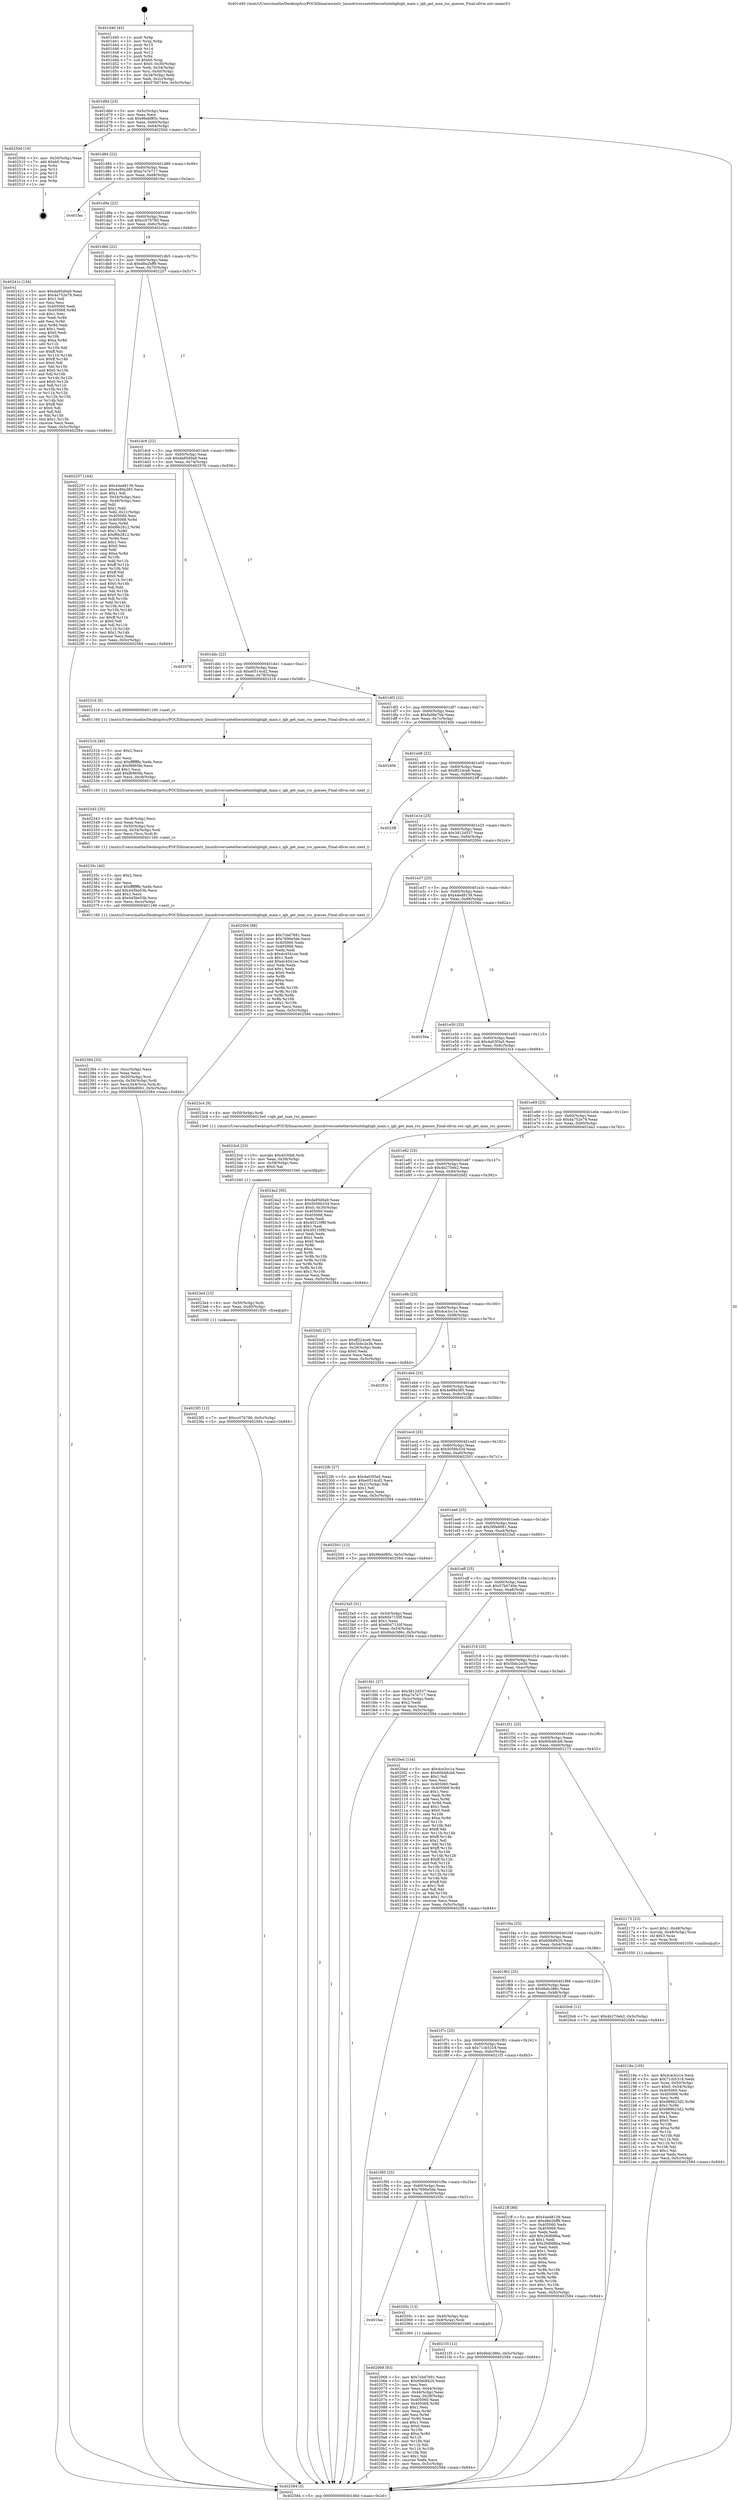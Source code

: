 digraph "0x401d40" {
  label = "0x401d40 (/mnt/c/Users/mathe/Desktop/tcc/POCII/binaries/extr_linuxdriversnetethernetinteligbigb_main.c_igb_get_max_rss_queues_Final-ollvm.out::main(0))"
  labelloc = "t"
  node[shape=record]

  Entry [label="",width=0.3,height=0.3,shape=circle,fillcolor=black,style=filled]
  "0x401d6d" [label="{
     0x401d6d [23]\l
     | [instrs]\l
     &nbsp;&nbsp;0x401d6d \<+3\>: mov -0x5c(%rbp),%eax\l
     &nbsp;&nbsp;0x401d70 \<+2\>: mov %eax,%ecx\l
     &nbsp;&nbsp;0x401d72 \<+6\>: sub $0x96ebf85c,%ecx\l
     &nbsp;&nbsp;0x401d78 \<+3\>: mov %eax,-0x60(%rbp)\l
     &nbsp;&nbsp;0x401d7b \<+3\>: mov %ecx,-0x64(%rbp)\l
     &nbsp;&nbsp;0x401d7e \<+6\>: je 000000000040250d \<main+0x7cd\>\l
  }"]
  "0x40250d" [label="{
     0x40250d [19]\l
     | [instrs]\l
     &nbsp;&nbsp;0x40250d \<+3\>: mov -0x30(%rbp),%eax\l
     &nbsp;&nbsp;0x402510 \<+7\>: add $0xb0,%rsp\l
     &nbsp;&nbsp;0x402517 \<+1\>: pop %rbx\l
     &nbsp;&nbsp;0x402518 \<+2\>: pop %r12\l
     &nbsp;&nbsp;0x40251a \<+2\>: pop %r14\l
     &nbsp;&nbsp;0x40251c \<+2\>: pop %r15\l
     &nbsp;&nbsp;0x40251e \<+1\>: pop %rbp\l
     &nbsp;&nbsp;0x40251f \<+1\>: ret\l
  }"]
  "0x401d84" [label="{
     0x401d84 [22]\l
     | [instrs]\l
     &nbsp;&nbsp;0x401d84 \<+5\>: jmp 0000000000401d89 \<main+0x49\>\l
     &nbsp;&nbsp;0x401d89 \<+3\>: mov -0x60(%rbp),%eax\l
     &nbsp;&nbsp;0x401d8c \<+5\>: sub $0xa7e7e717,%eax\l
     &nbsp;&nbsp;0x401d91 \<+3\>: mov %eax,-0x68(%rbp)\l
     &nbsp;&nbsp;0x401d94 \<+6\>: je 0000000000401fec \<main+0x2ac\>\l
  }"]
  Exit [label="",width=0.3,height=0.3,shape=circle,fillcolor=black,style=filled,peripheries=2]
  "0x401fec" [label="{
     0x401fec\l
  }", style=dashed]
  "0x401d9a" [label="{
     0x401d9a [22]\l
     | [instrs]\l
     &nbsp;&nbsp;0x401d9a \<+5\>: jmp 0000000000401d9f \<main+0x5f\>\l
     &nbsp;&nbsp;0x401d9f \<+3\>: mov -0x60(%rbp),%eax\l
     &nbsp;&nbsp;0x401da2 \<+5\>: sub $0xcc07b780,%eax\l
     &nbsp;&nbsp;0x401da7 \<+3\>: mov %eax,-0x6c(%rbp)\l
     &nbsp;&nbsp;0x401daa \<+6\>: je 000000000040241c \<main+0x6dc\>\l
  }"]
  "0x4023f3" [label="{
     0x4023f3 [12]\l
     | [instrs]\l
     &nbsp;&nbsp;0x4023f3 \<+7\>: movl $0xcc07b780,-0x5c(%rbp)\l
     &nbsp;&nbsp;0x4023fa \<+5\>: jmp 0000000000402584 \<main+0x844\>\l
  }"]
  "0x40241c" [label="{
     0x40241c [134]\l
     | [instrs]\l
     &nbsp;&nbsp;0x40241c \<+5\>: mov $0xda95d0a9,%eax\l
     &nbsp;&nbsp;0x402421 \<+5\>: mov $0x4a752e79,%ecx\l
     &nbsp;&nbsp;0x402426 \<+2\>: mov $0x1,%dl\l
     &nbsp;&nbsp;0x402428 \<+2\>: xor %esi,%esi\l
     &nbsp;&nbsp;0x40242a \<+7\>: mov 0x405060,%edi\l
     &nbsp;&nbsp;0x402431 \<+8\>: mov 0x405068,%r8d\l
     &nbsp;&nbsp;0x402439 \<+3\>: sub $0x1,%esi\l
     &nbsp;&nbsp;0x40243c \<+3\>: mov %edi,%r9d\l
     &nbsp;&nbsp;0x40243f \<+3\>: add %esi,%r9d\l
     &nbsp;&nbsp;0x402442 \<+4\>: imul %r9d,%edi\l
     &nbsp;&nbsp;0x402446 \<+3\>: and $0x1,%edi\l
     &nbsp;&nbsp;0x402449 \<+3\>: cmp $0x0,%edi\l
     &nbsp;&nbsp;0x40244c \<+4\>: sete %r10b\l
     &nbsp;&nbsp;0x402450 \<+4\>: cmp $0xa,%r8d\l
     &nbsp;&nbsp;0x402454 \<+4\>: setl %r11b\l
     &nbsp;&nbsp;0x402458 \<+3\>: mov %r10b,%bl\l
     &nbsp;&nbsp;0x40245b \<+3\>: xor $0xff,%bl\l
     &nbsp;&nbsp;0x40245e \<+3\>: mov %r11b,%r14b\l
     &nbsp;&nbsp;0x402461 \<+4\>: xor $0xff,%r14b\l
     &nbsp;&nbsp;0x402465 \<+3\>: xor $0x0,%dl\l
     &nbsp;&nbsp;0x402468 \<+3\>: mov %bl,%r15b\l
     &nbsp;&nbsp;0x40246b \<+4\>: and $0x0,%r15b\l
     &nbsp;&nbsp;0x40246f \<+3\>: and %dl,%r10b\l
     &nbsp;&nbsp;0x402472 \<+3\>: mov %r14b,%r12b\l
     &nbsp;&nbsp;0x402475 \<+4\>: and $0x0,%r12b\l
     &nbsp;&nbsp;0x402479 \<+3\>: and %dl,%r11b\l
     &nbsp;&nbsp;0x40247c \<+3\>: or %r10b,%r15b\l
     &nbsp;&nbsp;0x40247f \<+3\>: or %r11b,%r12b\l
     &nbsp;&nbsp;0x402482 \<+3\>: xor %r12b,%r15b\l
     &nbsp;&nbsp;0x402485 \<+3\>: or %r14b,%bl\l
     &nbsp;&nbsp;0x402488 \<+3\>: xor $0xff,%bl\l
     &nbsp;&nbsp;0x40248b \<+3\>: or $0x0,%dl\l
     &nbsp;&nbsp;0x40248e \<+2\>: and %dl,%bl\l
     &nbsp;&nbsp;0x402490 \<+3\>: or %bl,%r15b\l
     &nbsp;&nbsp;0x402493 \<+4\>: test $0x1,%r15b\l
     &nbsp;&nbsp;0x402497 \<+3\>: cmovne %ecx,%eax\l
     &nbsp;&nbsp;0x40249a \<+3\>: mov %eax,-0x5c(%rbp)\l
     &nbsp;&nbsp;0x40249d \<+5\>: jmp 0000000000402584 \<main+0x844\>\l
  }"]
  "0x401db0" [label="{
     0x401db0 [22]\l
     | [instrs]\l
     &nbsp;&nbsp;0x401db0 \<+5\>: jmp 0000000000401db5 \<main+0x75\>\l
     &nbsp;&nbsp;0x401db5 \<+3\>: mov -0x60(%rbp),%eax\l
     &nbsp;&nbsp;0x401db8 \<+5\>: sub $0xd8e2bff9,%eax\l
     &nbsp;&nbsp;0x401dbd \<+3\>: mov %eax,-0x70(%rbp)\l
     &nbsp;&nbsp;0x401dc0 \<+6\>: je 0000000000402257 \<main+0x517\>\l
  }"]
  "0x4023e4" [label="{
     0x4023e4 [15]\l
     | [instrs]\l
     &nbsp;&nbsp;0x4023e4 \<+4\>: mov -0x50(%rbp),%rdi\l
     &nbsp;&nbsp;0x4023e8 \<+6\>: mov %eax,-0xd0(%rbp)\l
     &nbsp;&nbsp;0x4023ee \<+5\>: call 0000000000401030 \<free@plt\>\l
     | [calls]\l
     &nbsp;&nbsp;0x401030 \{1\} (unknown)\l
  }"]
  "0x402257" [label="{
     0x402257 [164]\l
     | [instrs]\l
     &nbsp;&nbsp;0x402257 \<+5\>: mov $0x44ed8139,%eax\l
     &nbsp;&nbsp;0x40225c \<+5\>: mov $0x4e89a385,%ecx\l
     &nbsp;&nbsp;0x402261 \<+2\>: mov $0x1,%dl\l
     &nbsp;&nbsp;0x402263 \<+3\>: mov -0x54(%rbp),%esi\l
     &nbsp;&nbsp;0x402266 \<+3\>: cmp -0x48(%rbp),%esi\l
     &nbsp;&nbsp;0x402269 \<+4\>: setl %dil\l
     &nbsp;&nbsp;0x40226d \<+4\>: and $0x1,%dil\l
     &nbsp;&nbsp;0x402271 \<+4\>: mov %dil,-0x21(%rbp)\l
     &nbsp;&nbsp;0x402275 \<+7\>: mov 0x405060,%esi\l
     &nbsp;&nbsp;0x40227c \<+8\>: mov 0x405068,%r8d\l
     &nbsp;&nbsp;0x402284 \<+3\>: mov %esi,%r9d\l
     &nbsp;&nbsp;0x402287 \<+7\>: add $0xf6b2812,%r9d\l
     &nbsp;&nbsp;0x40228e \<+4\>: sub $0x1,%r9d\l
     &nbsp;&nbsp;0x402292 \<+7\>: sub $0xf6b2812,%r9d\l
     &nbsp;&nbsp;0x402299 \<+4\>: imul %r9d,%esi\l
     &nbsp;&nbsp;0x40229d \<+3\>: and $0x1,%esi\l
     &nbsp;&nbsp;0x4022a0 \<+3\>: cmp $0x0,%esi\l
     &nbsp;&nbsp;0x4022a3 \<+4\>: sete %dil\l
     &nbsp;&nbsp;0x4022a7 \<+4\>: cmp $0xa,%r8d\l
     &nbsp;&nbsp;0x4022ab \<+4\>: setl %r10b\l
     &nbsp;&nbsp;0x4022af \<+3\>: mov %dil,%r11b\l
     &nbsp;&nbsp;0x4022b2 \<+4\>: xor $0xff,%r11b\l
     &nbsp;&nbsp;0x4022b6 \<+3\>: mov %r10b,%bl\l
     &nbsp;&nbsp;0x4022b9 \<+3\>: xor $0xff,%bl\l
     &nbsp;&nbsp;0x4022bc \<+3\>: xor $0x0,%dl\l
     &nbsp;&nbsp;0x4022bf \<+3\>: mov %r11b,%r14b\l
     &nbsp;&nbsp;0x4022c2 \<+4\>: and $0x0,%r14b\l
     &nbsp;&nbsp;0x4022c6 \<+3\>: and %dl,%dil\l
     &nbsp;&nbsp;0x4022c9 \<+3\>: mov %bl,%r15b\l
     &nbsp;&nbsp;0x4022cc \<+4\>: and $0x0,%r15b\l
     &nbsp;&nbsp;0x4022d0 \<+3\>: and %dl,%r10b\l
     &nbsp;&nbsp;0x4022d3 \<+3\>: or %dil,%r14b\l
     &nbsp;&nbsp;0x4022d6 \<+3\>: or %r10b,%r15b\l
     &nbsp;&nbsp;0x4022d9 \<+3\>: xor %r15b,%r14b\l
     &nbsp;&nbsp;0x4022dc \<+3\>: or %bl,%r11b\l
     &nbsp;&nbsp;0x4022df \<+4\>: xor $0xff,%r11b\l
     &nbsp;&nbsp;0x4022e3 \<+3\>: or $0x0,%dl\l
     &nbsp;&nbsp;0x4022e6 \<+3\>: and %dl,%r11b\l
     &nbsp;&nbsp;0x4022e9 \<+3\>: or %r11b,%r14b\l
     &nbsp;&nbsp;0x4022ec \<+4\>: test $0x1,%r14b\l
     &nbsp;&nbsp;0x4022f0 \<+3\>: cmovne %ecx,%eax\l
     &nbsp;&nbsp;0x4022f3 \<+3\>: mov %eax,-0x5c(%rbp)\l
     &nbsp;&nbsp;0x4022f6 \<+5\>: jmp 0000000000402584 \<main+0x844\>\l
  }"]
  "0x401dc6" [label="{
     0x401dc6 [22]\l
     | [instrs]\l
     &nbsp;&nbsp;0x401dc6 \<+5\>: jmp 0000000000401dcb \<main+0x8b\>\l
     &nbsp;&nbsp;0x401dcb \<+3\>: mov -0x60(%rbp),%eax\l
     &nbsp;&nbsp;0x401dce \<+5\>: sub $0xda95d0a9,%eax\l
     &nbsp;&nbsp;0x401dd3 \<+3\>: mov %eax,-0x74(%rbp)\l
     &nbsp;&nbsp;0x401dd6 \<+6\>: je 0000000000402576 \<main+0x836\>\l
  }"]
  "0x4023cd" [label="{
     0x4023cd [23]\l
     | [instrs]\l
     &nbsp;&nbsp;0x4023cd \<+10\>: movabs $0x4030b6,%rdi\l
     &nbsp;&nbsp;0x4023d7 \<+3\>: mov %eax,-0x58(%rbp)\l
     &nbsp;&nbsp;0x4023da \<+3\>: mov -0x58(%rbp),%esi\l
     &nbsp;&nbsp;0x4023dd \<+2\>: mov $0x0,%al\l
     &nbsp;&nbsp;0x4023df \<+5\>: call 0000000000401040 \<printf@plt\>\l
     | [calls]\l
     &nbsp;&nbsp;0x401040 \{1\} (unknown)\l
  }"]
  "0x402576" [label="{
     0x402576\l
  }", style=dashed]
  "0x401ddc" [label="{
     0x401ddc [22]\l
     | [instrs]\l
     &nbsp;&nbsp;0x401ddc \<+5\>: jmp 0000000000401de1 \<main+0xa1\>\l
     &nbsp;&nbsp;0x401de1 \<+3\>: mov -0x60(%rbp),%eax\l
     &nbsp;&nbsp;0x401de4 \<+5\>: sub $0xe0514cd2,%eax\l
     &nbsp;&nbsp;0x401de9 \<+3\>: mov %eax,-0x78(%rbp)\l
     &nbsp;&nbsp;0x401dec \<+6\>: je 0000000000402316 \<main+0x5d6\>\l
  }"]
  "0x402384" [label="{
     0x402384 [33]\l
     | [instrs]\l
     &nbsp;&nbsp;0x402384 \<+6\>: mov -0xcc(%rbp),%ecx\l
     &nbsp;&nbsp;0x40238a \<+3\>: imul %eax,%ecx\l
     &nbsp;&nbsp;0x40238d \<+4\>: mov -0x50(%rbp),%rsi\l
     &nbsp;&nbsp;0x402391 \<+4\>: movslq -0x54(%rbp),%rdi\l
     &nbsp;&nbsp;0x402395 \<+4\>: mov %ecx,0x4(%rsi,%rdi,8)\l
     &nbsp;&nbsp;0x402399 \<+7\>: movl $0x56fa9061,-0x5c(%rbp)\l
     &nbsp;&nbsp;0x4023a0 \<+5\>: jmp 0000000000402584 \<main+0x844\>\l
  }"]
  "0x402316" [label="{
     0x402316 [5]\l
     | [instrs]\l
     &nbsp;&nbsp;0x402316 \<+5\>: call 0000000000401160 \<next_i\>\l
     | [calls]\l
     &nbsp;&nbsp;0x401160 \{1\} (/mnt/c/Users/mathe/Desktop/tcc/POCII/binaries/extr_linuxdriversnetethernetinteligbigb_main.c_igb_get_max_rss_queues_Final-ollvm.out::next_i)\l
  }"]
  "0x401df2" [label="{
     0x401df2 [22]\l
     | [instrs]\l
     &nbsp;&nbsp;0x401df2 \<+5\>: jmp 0000000000401df7 \<main+0xb7\>\l
     &nbsp;&nbsp;0x401df7 \<+3\>: mov -0x60(%rbp),%eax\l
     &nbsp;&nbsp;0x401dfa \<+5\>: sub $0xfa06e7bb,%eax\l
     &nbsp;&nbsp;0x401dff \<+3\>: mov %eax,-0x7c(%rbp)\l
     &nbsp;&nbsp;0x401e02 \<+6\>: je 000000000040240b \<main+0x6cb\>\l
  }"]
  "0x40235c" [label="{
     0x40235c [40]\l
     | [instrs]\l
     &nbsp;&nbsp;0x40235c \<+5\>: mov $0x2,%ecx\l
     &nbsp;&nbsp;0x402361 \<+1\>: cltd\l
     &nbsp;&nbsp;0x402362 \<+2\>: idiv %ecx\l
     &nbsp;&nbsp;0x402364 \<+6\>: imul $0xfffffffe,%edx,%ecx\l
     &nbsp;&nbsp;0x40236a \<+6\>: add $0x445be53b,%ecx\l
     &nbsp;&nbsp;0x402370 \<+3\>: add $0x1,%ecx\l
     &nbsp;&nbsp;0x402373 \<+6\>: sub $0x445be53b,%ecx\l
     &nbsp;&nbsp;0x402379 \<+6\>: mov %ecx,-0xcc(%rbp)\l
     &nbsp;&nbsp;0x40237f \<+5\>: call 0000000000401160 \<next_i\>\l
     | [calls]\l
     &nbsp;&nbsp;0x401160 \{1\} (/mnt/c/Users/mathe/Desktop/tcc/POCII/binaries/extr_linuxdriversnetethernetinteligbigb_main.c_igb_get_max_rss_queues_Final-ollvm.out::next_i)\l
  }"]
  "0x40240b" [label="{
     0x40240b\l
  }", style=dashed]
  "0x401e08" [label="{
     0x401e08 [22]\l
     | [instrs]\l
     &nbsp;&nbsp;0x401e08 \<+5\>: jmp 0000000000401e0d \<main+0xcd\>\l
     &nbsp;&nbsp;0x401e0d \<+3\>: mov -0x60(%rbp),%eax\l
     &nbsp;&nbsp;0x401e10 \<+5\>: sub $0xff224ce6,%eax\l
     &nbsp;&nbsp;0x401e15 \<+3\>: mov %eax,-0x80(%rbp)\l
     &nbsp;&nbsp;0x401e18 \<+6\>: je 00000000004023ff \<main+0x6bf\>\l
  }"]
  "0x402343" [label="{
     0x402343 [25]\l
     | [instrs]\l
     &nbsp;&nbsp;0x402343 \<+6\>: mov -0xc8(%rbp),%ecx\l
     &nbsp;&nbsp;0x402349 \<+3\>: imul %eax,%ecx\l
     &nbsp;&nbsp;0x40234c \<+4\>: mov -0x50(%rbp),%rsi\l
     &nbsp;&nbsp;0x402350 \<+4\>: movslq -0x54(%rbp),%rdi\l
     &nbsp;&nbsp;0x402354 \<+3\>: mov %ecx,(%rsi,%rdi,8)\l
     &nbsp;&nbsp;0x402357 \<+5\>: call 0000000000401160 \<next_i\>\l
     | [calls]\l
     &nbsp;&nbsp;0x401160 \{1\} (/mnt/c/Users/mathe/Desktop/tcc/POCII/binaries/extr_linuxdriversnetethernetinteligbigb_main.c_igb_get_max_rss_queues_Final-ollvm.out::next_i)\l
  }"]
  "0x4023ff" [label="{
     0x4023ff\l
  }", style=dashed]
  "0x401e1e" [label="{
     0x401e1e [25]\l
     | [instrs]\l
     &nbsp;&nbsp;0x401e1e \<+5\>: jmp 0000000000401e23 \<main+0xe3\>\l
     &nbsp;&nbsp;0x401e23 \<+3\>: mov -0x60(%rbp),%eax\l
     &nbsp;&nbsp;0x401e26 \<+5\>: sub $0x3812d537,%eax\l
     &nbsp;&nbsp;0x401e2b \<+6\>: mov %eax,-0x84(%rbp)\l
     &nbsp;&nbsp;0x401e31 \<+6\>: je 0000000000402004 \<main+0x2c4\>\l
  }"]
  "0x40231b" [label="{
     0x40231b [40]\l
     | [instrs]\l
     &nbsp;&nbsp;0x40231b \<+5\>: mov $0x2,%ecx\l
     &nbsp;&nbsp;0x402320 \<+1\>: cltd\l
     &nbsp;&nbsp;0x402321 \<+2\>: idiv %ecx\l
     &nbsp;&nbsp;0x402323 \<+6\>: imul $0xfffffffe,%edx,%ecx\l
     &nbsp;&nbsp;0x402329 \<+6\>: sub $0xf6865fe,%ecx\l
     &nbsp;&nbsp;0x40232f \<+3\>: add $0x1,%ecx\l
     &nbsp;&nbsp;0x402332 \<+6\>: add $0xf6865fe,%ecx\l
     &nbsp;&nbsp;0x402338 \<+6\>: mov %ecx,-0xc8(%rbp)\l
     &nbsp;&nbsp;0x40233e \<+5\>: call 0000000000401160 \<next_i\>\l
     | [calls]\l
     &nbsp;&nbsp;0x401160 \{1\} (/mnt/c/Users/mathe/Desktop/tcc/POCII/binaries/extr_linuxdriversnetethernetinteligbigb_main.c_igb_get_max_rss_queues_Final-ollvm.out::next_i)\l
  }"]
  "0x402004" [label="{
     0x402004 [88]\l
     | [instrs]\l
     &nbsp;&nbsp;0x402004 \<+5\>: mov $0x7cbd7691,%eax\l
     &nbsp;&nbsp;0x402009 \<+5\>: mov $0x7690e5de,%ecx\l
     &nbsp;&nbsp;0x40200e \<+7\>: mov 0x405060,%edx\l
     &nbsp;&nbsp;0x402015 \<+7\>: mov 0x405068,%esi\l
     &nbsp;&nbsp;0x40201c \<+2\>: mov %edx,%edi\l
     &nbsp;&nbsp;0x40201e \<+6\>: sub $0xdc4541ee,%edi\l
     &nbsp;&nbsp;0x402024 \<+3\>: sub $0x1,%edi\l
     &nbsp;&nbsp;0x402027 \<+6\>: add $0xdc4541ee,%edi\l
     &nbsp;&nbsp;0x40202d \<+3\>: imul %edi,%edx\l
     &nbsp;&nbsp;0x402030 \<+3\>: and $0x1,%edx\l
     &nbsp;&nbsp;0x402033 \<+3\>: cmp $0x0,%edx\l
     &nbsp;&nbsp;0x402036 \<+4\>: sete %r8b\l
     &nbsp;&nbsp;0x40203a \<+3\>: cmp $0xa,%esi\l
     &nbsp;&nbsp;0x40203d \<+4\>: setl %r9b\l
     &nbsp;&nbsp;0x402041 \<+3\>: mov %r8b,%r10b\l
     &nbsp;&nbsp;0x402044 \<+3\>: and %r9b,%r10b\l
     &nbsp;&nbsp;0x402047 \<+3\>: xor %r9b,%r8b\l
     &nbsp;&nbsp;0x40204a \<+3\>: or %r8b,%r10b\l
     &nbsp;&nbsp;0x40204d \<+4\>: test $0x1,%r10b\l
     &nbsp;&nbsp;0x402051 \<+3\>: cmovne %ecx,%eax\l
     &nbsp;&nbsp;0x402054 \<+3\>: mov %eax,-0x5c(%rbp)\l
     &nbsp;&nbsp;0x402057 \<+5\>: jmp 0000000000402584 \<main+0x844\>\l
  }"]
  "0x401e37" [label="{
     0x401e37 [25]\l
     | [instrs]\l
     &nbsp;&nbsp;0x401e37 \<+5\>: jmp 0000000000401e3c \<main+0xfc\>\l
     &nbsp;&nbsp;0x401e3c \<+3\>: mov -0x60(%rbp),%eax\l
     &nbsp;&nbsp;0x401e3f \<+5\>: sub $0x44ed8139,%eax\l
     &nbsp;&nbsp;0x401e44 \<+6\>: mov %eax,-0x88(%rbp)\l
     &nbsp;&nbsp;0x401e4a \<+6\>: je 000000000040256a \<main+0x82a\>\l
  }"]
  "0x40218a" [label="{
     0x40218a [105]\l
     | [instrs]\l
     &nbsp;&nbsp;0x40218a \<+5\>: mov $0x4ce3cc1e,%ecx\l
     &nbsp;&nbsp;0x40218f \<+5\>: mov $0x71cb5318,%edx\l
     &nbsp;&nbsp;0x402194 \<+4\>: mov %rax,-0x50(%rbp)\l
     &nbsp;&nbsp;0x402198 \<+7\>: movl $0x0,-0x54(%rbp)\l
     &nbsp;&nbsp;0x40219f \<+7\>: mov 0x405060,%esi\l
     &nbsp;&nbsp;0x4021a6 \<+8\>: mov 0x405068,%r8d\l
     &nbsp;&nbsp;0x4021ae \<+3\>: mov %esi,%r9d\l
     &nbsp;&nbsp;0x4021b1 \<+7\>: sub $0x988623d2,%r9d\l
     &nbsp;&nbsp;0x4021b8 \<+4\>: sub $0x1,%r9d\l
     &nbsp;&nbsp;0x4021bc \<+7\>: add $0x988623d2,%r9d\l
     &nbsp;&nbsp;0x4021c3 \<+4\>: imul %r9d,%esi\l
     &nbsp;&nbsp;0x4021c7 \<+3\>: and $0x1,%esi\l
     &nbsp;&nbsp;0x4021ca \<+3\>: cmp $0x0,%esi\l
     &nbsp;&nbsp;0x4021cd \<+4\>: sete %r10b\l
     &nbsp;&nbsp;0x4021d1 \<+4\>: cmp $0xa,%r8d\l
     &nbsp;&nbsp;0x4021d5 \<+4\>: setl %r11b\l
     &nbsp;&nbsp;0x4021d9 \<+3\>: mov %r10b,%bl\l
     &nbsp;&nbsp;0x4021dc \<+3\>: and %r11b,%bl\l
     &nbsp;&nbsp;0x4021df \<+3\>: xor %r11b,%r10b\l
     &nbsp;&nbsp;0x4021e2 \<+3\>: or %r10b,%bl\l
     &nbsp;&nbsp;0x4021e5 \<+3\>: test $0x1,%bl\l
     &nbsp;&nbsp;0x4021e8 \<+3\>: cmovne %edx,%ecx\l
     &nbsp;&nbsp;0x4021eb \<+3\>: mov %ecx,-0x5c(%rbp)\l
     &nbsp;&nbsp;0x4021ee \<+5\>: jmp 0000000000402584 \<main+0x844\>\l
  }"]
  "0x40256a" [label="{
     0x40256a\l
  }", style=dashed]
  "0x401e50" [label="{
     0x401e50 [25]\l
     | [instrs]\l
     &nbsp;&nbsp;0x401e50 \<+5\>: jmp 0000000000401e55 \<main+0x115\>\l
     &nbsp;&nbsp;0x401e55 \<+3\>: mov -0x60(%rbp),%eax\l
     &nbsp;&nbsp;0x401e58 \<+5\>: sub $0x4a03f3a5,%eax\l
     &nbsp;&nbsp;0x401e5d \<+6\>: mov %eax,-0x8c(%rbp)\l
     &nbsp;&nbsp;0x401e63 \<+6\>: je 00000000004023c4 \<main+0x684\>\l
  }"]
  "0x402069" [label="{
     0x402069 [93]\l
     | [instrs]\l
     &nbsp;&nbsp;0x402069 \<+5\>: mov $0x7cbd7691,%ecx\l
     &nbsp;&nbsp;0x40206e \<+5\>: mov $0x60ddf420,%edx\l
     &nbsp;&nbsp;0x402073 \<+2\>: xor %esi,%esi\l
     &nbsp;&nbsp;0x402075 \<+3\>: mov %eax,-0x44(%rbp)\l
     &nbsp;&nbsp;0x402078 \<+3\>: mov -0x44(%rbp),%eax\l
     &nbsp;&nbsp;0x40207b \<+3\>: mov %eax,-0x28(%rbp)\l
     &nbsp;&nbsp;0x40207e \<+7\>: mov 0x405060,%eax\l
     &nbsp;&nbsp;0x402085 \<+8\>: mov 0x405068,%r8d\l
     &nbsp;&nbsp;0x40208d \<+3\>: sub $0x1,%esi\l
     &nbsp;&nbsp;0x402090 \<+3\>: mov %eax,%r9d\l
     &nbsp;&nbsp;0x402093 \<+3\>: add %esi,%r9d\l
     &nbsp;&nbsp;0x402096 \<+4\>: imul %r9d,%eax\l
     &nbsp;&nbsp;0x40209a \<+3\>: and $0x1,%eax\l
     &nbsp;&nbsp;0x40209d \<+3\>: cmp $0x0,%eax\l
     &nbsp;&nbsp;0x4020a0 \<+4\>: sete %r10b\l
     &nbsp;&nbsp;0x4020a4 \<+4\>: cmp $0xa,%r8d\l
     &nbsp;&nbsp;0x4020a8 \<+4\>: setl %r11b\l
     &nbsp;&nbsp;0x4020ac \<+3\>: mov %r10b,%bl\l
     &nbsp;&nbsp;0x4020af \<+3\>: and %r11b,%bl\l
     &nbsp;&nbsp;0x4020b2 \<+3\>: xor %r11b,%r10b\l
     &nbsp;&nbsp;0x4020b5 \<+3\>: or %r10b,%bl\l
     &nbsp;&nbsp;0x4020b8 \<+3\>: test $0x1,%bl\l
     &nbsp;&nbsp;0x4020bb \<+3\>: cmovne %edx,%ecx\l
     &nbsp;&nbsp;0x4020be \<+3\>: mov %ecx,-0x5c(%rbp)\l
     &nbsp;&nbsp;0x4020c1 \<+5\>: jmp 0000000000402584 \<main+0x844\>\l
  }"]
  "0x4023c4" [label="{
     0x4023c4 [9]\l
     | [instrs]\l
     &nbsp;&nbsp;0x4023c4 \<+4\>: mov -0x50(%rbp),%rdi\l
     &nbsp;&nbsp;0x4023c8 \<+5\>: call 00000000004013e0 \<igb_get_max_rss_queues\>\l
     | [calls]\l
     &nbsp;&nbsp;0x4013e0 \{1\} (/mnt/c/Users/mathe/Desktop/tcc/POCII/binaries/extr_linuxdriversnetethernetinteligbigb_main.c_igb_get_max_rss_queues_Final-ollvm.out::igb_get_max_rss_queues)\l
  }"]
  "0x401e69" [label="{
     0x401e69 [25]\l
     | [instrs]\l
     &nbsp;&nbsp;0x401e69 \<+5\>: jmp 0000000000401e6e \<main+0x12e\>\l
     &nbsp;&nbsp;0x401e6e \<+3\>: mov -0x60(%rbp),%eax\l
     &nbsp;&nbsp;0x401e71 \<+5\>: sub $0x4a752e79,%eax\l
     &nbsp;&nbsp;0x401e76 \<+6\>: mov %eax,-0x90(%rbp)\l
     &nbsp;&nbsp;0x401e7c \<+6\>: je 00000000004024a2 \<main+0x762\>\l
  }"]
  "0x401fae" [label="{
     0x401fae\l
  }", style=dashed]
  "0x4024a2" [label="{
     0x4024a2 [95]\l
     | [instrs]\l
     &nbsp;&nbsp;0x4024a2 \<+5\>: mov $0xda95d0a9,%eax\l
     &nbsp;&nbsp;0x4024a7 \<+5\>: mov $0x5056b334,%ecx\l
     &nbsp;&nbsp;0x4024ac \<+7\>: movl $0x0,-0x30(%rbp)\l
     &nbsp;&nbsp;0x4024b3 \<+7\>: mov 0x405060,%edx\l
     &nbsp;&nbsp;0x4024ba \<+7\>: mov 0x405068,%esi\l
     &nbsp;&nbsp;0x4024c1 \<+2\>: mov %edx,%edi\l
     &nbsp;&nbsp;0x4024c3 \<+6\>: sub $0x40210f8f,%edi\l
     &nbsp;&nbsp;0x4024c9 \<+3\>: sub $0x1,%edi\l
     &nbsp;&nbsp;0x4024cc \<+6\>: add $0x40210f8f,%edi\l
     &nbsp;&nbsp;0x4024d2 \<+3\>: imul %edi,%edx\l
     &nbsp;&nbsp;0x4024d5 \<+3\>: and $0x1,%edx\l
     &nbsp;&nbsp;0x4024d8 \<+3\>: cmp $0x0,%edx\l
     &nbsp;&nbsp;0x4024db \<+4\>: sete %r8b\l
     &nbsp;&nbsp;0x4024df \<+3\>: cmp $0xa,%esi\l
     &nbsp;&nbsp;0x4024e2 \<+4\>: setl %r9b\l
     &nbsp;&nbsp;0x4024e6 \<+3\>: mov %r8b,%r10b\l
     &nbsp;&nbsp;0x4024e9 \<+3\>: and %r9b,%r10b\l
     &nbsp;&nbsp;0x4024ec \<+3\>: xor %r9b,%r8b\l
     &nbsp;&nbsp;0x4024ef \<+3\>: or %r8b,%r10b\l
     &nbsp;&nbsp;0x4024f2 \<+4\>: test $0x1,%r10b\l
     &nbsp;&nbsp;0x4024f6 \<+3\>: cmovne %ecx,%eax\l
     &nbsp;&nbsp;0x4024f9 \<+3\>: mov %eax,-0x5c(%rbp)\l
     &nbsp;&nbsp;0x4024fc \<+5\>: jmp 0000000000402584 \<main+0x844\>\l
  }"]
  "0x401e82" [label="{
     0x401e82 [25]\l
     | [instrs]\l
     &nbsp;&nbsp;0x401e82 \<+5\>: jmp 0000000000401e87 \<main+0x147\>\l
     &nbsp;&nbsp;0x401e87 \<+3\>: mov -0x60(%rbp),%eax\l
     &nbsp;&nbsp;0x401e8a \<+5\>: sub $0x4b270eb2,%eax\l
     &nbsp;&nbsp;0x401e8f \<+6\>: mov %eax,-0x94(%rbp)\l
     &nbsp;&nbsp;0x401e95 \<+6\>: je 00000000004020d2 \<main+0x392\>\l
  }"]
  "0x40205c" [label="{
     0x40205c [13]\l
     | [instrs]\l
     &nbsp;&nbsp;0x40205c \<+4\>: mov -0x40(%rbp),%rax\l
     &nbsp;&nbsp;0x402060 \<+4\>: mov 0x8(%rax),%rdi\l
     &nbsp;&nbsp;0x402064 \<+5\>: call 0000000000401060 \<atoi@plt\>\l
     | [calls]\l
     &nbsp;&nbsp;0x401060 \{1\} (unknown)\l
  }"]
  "0x4020d2" [label="{
     0x4020d2 [27]\l
     | [instrs]\l
     &nbsp;&nbsp;0x4020d2 \<+5\>: mov $0xff224ce6,%eax\l
     &nbsp;&nbsp;0x4020d7 \<+5\>: mov $0x5bbc2e3b,%ecx\l
     &nbsp;&nbsp;0x4020dc \<+3\>: mov -0x28(%rbp),%edx\l
     &nbsp;&nbsp;0x4020df \<+3\>: cmp $0x0,%edx\l
     &nbsp;&nbsp;0x4020e2 \<+3\>: cmove %ecx,%eax\l
     &nbsp;&nbsp;0x4020e5 \<+3\>: mov %eax,-0x5c(%rbp)\l
     &nbsp;&nbsp;0x4020e8 \<+5\>: jmp 0000000000402584 \<main+0x844\>\l
  }"]
  "0x401e9b" [label="{
     0x401e9b [25]\l
     | [instrs]\l
     &nbsp;&nbsp;0x401e9b \<+5\>: jmp 0000000000401ea0 \<main+0x160\>\l
     &nbsp;&nbsp;0x401ea0 \<+3\>: mov -0x60(%rbp),%eax\l
     &nbsp;&nbsp;0x401ea3 \<+5\>: sub $0x4ce3cc1e,%eax\l
     &nbsp;&nbsp;0x401ea8 \<+6\>: mov %eax,-0x98(%rbp)\l
     &nbsp;&nbsp;0x401eae \<+6\>: je 000000000040253c \<main+0x7fc\>\l
  }"]
  "0x401f95" [label="{
     0x401f95 [25]\l
     | [instrs]\l
     &nbsp;&nbsp;0x401f95 \<+5\>: jmp 0000000000401f9a \<main+0x25a\>\l
     &nbsp;&nbsp;0x401f9a \<+3\>: mov -0x60(%rbp),%eax\l
     &nbsp;&nbsp;0x401f9d \<+5\>: sub $0x7690e5de,%eax\l
     &nbsp;&nbsp;0x401fa2 \<+6\>: mov %eax,-0xc0(%rbp)\l
     &nbsp;&nbsp;0x401fa8 \<+6\>: je 000000000040205c \<main+0x31c\>\l
  }"]
  "0x40253c" [label="{
     0x40253c\l
  }", style=dashed]
  "0x401eb4" [label="{
     0x401eb4 [25]\l
     | [instrs]\l
     &nbsp;&nbsp;0x401eb4 \<+5\>: jmp 0000000000401eb9 \<main+0x179\>\l
     &nbsp;&nbsp;0x401eb9 \<+3\>: mov -0x60(%rbp),%eax\l
     &nbsp;&nbsp;0x401ebc \<+5\>: sub $0x4e89a385,%eax\l
     &nbsp;&nbsp;0x401ec1 \<+6\>: mov %eax,-0x9c(%rbp)\l
     &nbsp;&nbsp;0x401ec7 \<+6\>: je 00000000004022fb \<main+0x5bb\>\l
  }"]
  "0x4021f3" [label="{
     0x4021f3 [12]\l
     | [instrs]\l
     &nbsp;&nbsp;0x4021f3 \<+7\>: movl $0x6bdc386c,-0x5c(%rbp)\l
     &nbsp;&nbsp;0x4021fa \<+5\>: jmp 0000000000402584 \<main+0x844\>\l
  }"]
  "0x4022fb" [label="{
     0x4022fb [27]\l
     | [instrs]\l
     &nbsp;&nbsp;0x4022fb \<+5\>: mov $0x4a03f3a5,%eax\l
     &nbsp;&nbsp;0x402300 \<+5\>: mov $0xe0514cd2,%ecx\l
     &nbsp;&nbsp;0x402305 \<+3\>: mov -0x21(%rbp),%dl\l
     &nbsp;&nbsp;0x402308 \<+3\>: test $0x1,%dl\l
     &nbsp;&nbsp;0x40230b \<+3\>: cmovne %ecx,%eax\l
     &nbsp;&nbsp;0x40230e \<+3\>: mov %eax,-0x5c(%rbp)\l
     &nbsp;&nbsp;0x402311 \<+5\>: jmp 0000000000402584 \<main+0x844\>\l
  }"]
  "0x401ecd" [label="{
     0x401ecd [25]\l
     | [instrs]\l
     &nbsp;&nbsp;0x401ecd \<+5\>: jmp 0000000000401ed2 \<main+0x192\>\l
     &nbsp;&nbsp;0x401ed2 \<+3\>: mov -0x60(%rbp),%eax\l
     &nbsp;&nbsp;0x401ed5 \<+5\>: sub $0x5056b334,%eax\l
     &nbsp;&nbsp;0x401eda \<+6\>: mov %eax,-0xa0(%rbp)\l
     &nbsp;&nbsp;0x401ee0 \<+6\>: je 0000000000402501 \<main+0x7c1\>\l
  }"]
  "0x401f7c" [label="{
     0x401f7c [25]\l
     | [instrs]\l
     &nbsp;&nbsp;0x401f7c \<+5\>: jmp 0000000000401f81 \<main+0x241\>\l
     &nbsp;&nbsp;0x401f81 \<+3\>: mov -0x60(%rbp),%eax\l
     &nbsp;&nbsp;0x401f84 \<+5\>: sub $0x71cb5318,%eax\l
     &nbsp;&nbsp;0x401f89 \<+6\>: mov %eax,-0xbc(%rbp)\l
     &nbsp;&nbsp;0x401f8f \<+6\>: je 00000000004021f3 \<main+0x4b3\>\l
  }"]
  "0x402501" [label="{
     0x402501 [12]\l
     | [instrs]\l
     &nbsp;&nbsp;0x402501 \<+7\>: movl $0x96ebf85c,-0x5c(%rbp)\l
     &nbsp;&nbsp;0x402508 \<+5\>: jmp 0000000000402584 \<main+0x844\>\l
  }"]
  "0x401ee6" [label="{
     0x401ee6 [25]\l
     | [instrs]\l
     &nbsp;&nbsp;0x401ee6 \<+5\>: jmp 0000000000401eeb \<main+0x1ab\>\l
     &nbsp;&nbsp;0x401eeb \<+3\>: mov -0x60(%rbp),%eax\l
     &nbsp;&nbsp;0x401eee \<+5\>: sub $0x56fa9061,%eax\l
     &nbsp;&nbsp;0x401ef3 \<+6\>: mov %eax,-0xa4(%rbp)\l
     &nbsp;&nbsp;0x401ef9 \<+6\>: je 00000000004023a5 \<main+0x665\>\l
  }"]
  "0x4021ff" [label="{
     0x4021ff [88]\l
     | [instrs]\l
     &nbsp;&nbsp;0x4021ff \<+5\>: mov $0x44ed8139,%eax\l
     &nbsp;&nbsp;0x402204 \<+5\>: mov $0xd8e2bff9,%ecx\l
     &nbsp;&nbsp;0x402209 \<+7\>: mov 0x405060,%edx\l
     &nbsp;&nbsp;0x402210 \<+7\>: mov 0x405068,%esi\l
     &nbsp;&nbsp;0x402217 \<+2\>: mov %edx,%edi\l
     &nbsp;&nbsp;0x402219 \<+6\>: add $0x26dfd8ba,%edi\l
     &nbsp;&nbsp;0x40221f \<+3\>: sub $0x1,%edi\l
     &nbsp;&nbsp;0x402222 \<+6\>: sub $0x26dfd8ba,%edi\l
     &nbsp;&nbsp;0x402228 \<+3\>: imul %edi,%edx\l
     &nbsp;&nbsp;0x40222b \<+3\>: and $0x1,%edx\l
     &nbsp;&nbsp;0x40222e \<+3\>: cmp $0x0,%edx\l
     &nbsp;&nbsp;0x402231 \<+4\>: sete %r8b\l
     &nbsp;&nbsp;0x402235 \<+3\>: cmp $0xa,%esi\l
     &nbsp;&nbsp;0x402238 \<+4\>: setl %r9b\l
     &nbsp;&nbsp;0x40223c \<+3\>: mov %r8b,%r10b\l
     &nbsp;&nbsp;0x40223f \<+3\>: and %r9b,%r10b\l
     &nbsp;&nbsp;0x402242 \<+3\>: xor %r9b,%r8b\l
     &nbsp;&nbsp;0x402245 \<+3\>: or %r8b,%r10b\l
     &nbsp;&nbsp;0x402248 \<+4\>: test $0x1,%r10b\l
     &nbsp;&nbsp;0x40224c \<+3\>: cmovne %ecx,%eax\l
     &nbsp;&nbsp;0x40224f \<+3\>: mov %eax,-0x5c(%rbp)\l
     &nbsp;&nbsp;0x402252 \<+5\>: jmp 0000000000402584 \<main+0x844\>\l
  }"]
  "0x4023a5" [label="{
     0x4023a5 [31]\l
     | [instrs]\l
     &nbsp;&nbsp;0x4023a5 \<+3\>: mov -0x54(%rbp),%eax\l
     &nbsp;&nbsp;0x4023a8 \<+5\>: sub $0x6047150f,%eax\l
     &nbsp;&nbsp;0x4023ad \<+3\>: add $0x1,%eax\l
     &nbsp;&nbsp;0x4023b0 \<+5\>: add $0x6047150f,%eax\l
     &nbsp;&nbsp;0x4023b5 \<+3\>: mov %eax,-0x54(%rbp)\l
     &nbsp;&nbsp;0x4023b8 \<+7\>: movl $0x6bdc386c,-0x5c(%rbp)\l
     &nbsp;&nbsp;0x4023bf \<+5\>: jmp 0000000000402584 \<main+0x844\>\l
  }"]
  "0x401eff" [label="{
     0x401eff [25]\l
     | [instrs]\l
     &nbsp;&nbsp;0x401eff \<+5\>: jmp 0000000000401f04 \<main+0x1c4\>\l
     &nbsp;&nbsp;0x401f04 \<+3\>: mov -0x60(%rbp),%eax\l
     &nbsp;&nbsp;0x401f07 \<+5\>: sub $0x57b0740e,%eax\l
     &nbsp;&nbsp;0x401f0c \<+6\>: mov %eax,-0xa8(%rbp)\l
     &nbsp;&nbsp;0x401f12 \<+6\>: je 0000000000401fd1 \<main+0x291\>\l
  }"]
  "0x401f63" [label="{
     0x401f63 [25]\l
     | [instrs]\l
     &nbsp;&nbsp;0x401f63 \<+5\>: jmp 0000000000401f68 \<main+0x228\>\l
     &nbsp;&nbsp;0x401f68 \<+3\>: mov -0x60(%rbp),%eax\l
     &nbsp;&nbsp;0x401f6b \<+5\>: sub $0x6bdc386c,%eax\l
     &nbsp;&nbsp;0x401f70 \<+6\>: mov %eax,-0xb8(%rbp)\l
     &nbsp;&nbsp;0x401f76 \<+6\>: je 00000000004021ff \<main+0x4bf\>\l
  }"]
  "0x401fd1" [label="{
     0x401fd1 [27]\l
     | [instrs]\l
     &nbsp;&nbsp;0x401fd1 \<+5\>: mov $0x3812d537,%eax\l
     &nbsp;&nbsp;0x401fd6 \<+5\>: mov $0xa7e7e717,%ecx\l
     &nbsp;&nbsp;0x401fdb \<+3\>: mov -0x2c(%rbp),%edx\l
     &nbsp;&nbsp;0x401fde \<+3\>: cmp $0x2,%edx\l
     &nbsp;&nbsp;0x401fe1 \<+3\>: cmovne %ecx,%eax\l
     &nbsp;&nbsp;0x401fe4 \<+3\>: mov %eax,-0x5c(%rbp)\l
     &nbsp;&nbsp;0x401fe7 \<+5\>: jmp 0000000000402584 \<main+0x844\>\l
  }"]
  "0x401f18" [label="{
     0x401f18 [25]\l
     | [instrs]\l
     &nbsp;&nbsp;0x401f18 \<+5\>: jmp 0000000000401f1d \<main+0x1dd\>\l
     &nbsp;&nbsp;0x401f1d \<+3\>: mov -0x60(%rbp),%eax\l
     &nbsp;&nbsp;0x401f20 \<+5\>: sub $0x5bbc2e3b,%eax\l
     &nbsp;&nbsp;0x401f25 \<+6\>: mov %eax,-0xac(%rbp)\l
     &nbsp;&nbsp;0x401f2b \<+6\>: je 00000000004020ed \<main+0x3ad\>\l
  }"]
  "0x402584" [label="{
     0x402584 [5]\l
     | [instrs]\l
     &nbsp;&nbsp;0x402584 \<+5\>: jmp 0000000000401d6d \<main+0x2d\>\l
  }"]
  "0x401d40" [label="{
     0x401d40 [45]\l
     | [instrs]\l
     &nbsp;&nbsp;0x401d40 \<+1\>: push %rbp\l
     &nbsp;&nbsp;0x401d41 \<+3\>: mov %rsp,%rbp\l
     &nbsp;&nbsp;0x401d44 \<+2\>: push %r15\l
     &nbsp;&nbsp;0x401d46 \<+2\>: push %r14\l
     &nbsp;&nbsp;0x401d48 \<+2\>: push %r12\l
     &nbsp;&nbsp;0x401d4a \<+1\>: push %rbx\l
     &nbsp;&nbsp;0x401d4b \<+7\>: sub $0xb0,%rsp\l
     &nbsp;&nbsp;0x401d52 \<+7\>: movl $0x0,-0x30(%rbp)\l
     &nbsp;&nbsp;0x401d59 \<+3\>: mov %edi,-0x34(%rbp)\l
     &nbsp;&nbsp;0x401d5c \<+4\>: mov %rsi,-0x40(%rbp)\l
     &nbsp;&nbsp;0x401d60 \<+3\>: mov -0x34(%rbp),%edi\l
     &nbsp;&nbsp;0x401d63 \<+3\>: mov %edi,-0x2c(%rbp)\l
     &nbsp;&nbsp;0x401d66 \<+7\>: movl $0x57b0740e,-0x5c(%rbp)\l
  }"]
  "0x4020c6" [label="{
     0x4020c6 [12]\l
     | [instrs]\l
     &nbsp;&nbsp;0x4020c6 \<+7\>: movl $0x4b270eb2,-0x5c(%rbp)\l
     &nbsp;&nbsp;0x4020cd \<+5\>: jmp 0000000000402584 \<main+0x844\>\l
  }"]
  "0x4020ed" [label="{
     0x4020ed [134]\l
     | [instrs]\l
     &nbsp;&nbsp;0x4020ed \<+5\>: mov $0x4ce3cc1e,%eax\l
     &nbsp;&nbsp;0x4020f2 \<+5\>: mov $0x60b48cb8,%ecx\l
     &nbsp;&nbsp;0x4020f7 \<+2\>: mov $0x1,%dl\l
     &nbsp;&nbsp;0x4020f9 \<+2\>: xor %esi,%esi\l
     &nbsp;&nbsp;0x4020fb \<+7\>: mov 0x405060,%edi\l
     &nbsp;&nbsp;0x402102 \<+8\>: mov 0x405068,%r8d\l
     &nbsp;&nbsp;0x40210a \<+3\>: sub $0x1,%esi\l
     &nbsp;&nbsp;0x40210d \<+3\>: mov %edi,%r9d\l
     &nbsp;&nbsp;0x402110 \<+3\>: add %esi,%r9d\l
     &nbsp;&nbsp;0x402113 \<+4\>: imul %r9d,%edi\l
     &nbsp;&nbsp;0x402117 \<+3\>: and $0x1,%edi\l
     &nbsp;&nbsp;0x40211a \<+3\>: cmp $0x0,%edi\l
     &nbsp;&nbsp;0x40211d \<+4\>: sete %r10b\l
     &nbsp;&nbsp;0x402121 \<+4\>: cmp $0xa,%r8d\l
     &nbsp;&nbsp;0x402125 \<+4\>: setl %r11b\l
     &nbsp;&nbsp;0x402129 \<+3\>: mov %r10b,%bl\l
     &nbsp;&nbsp;0x40212c \<+3\>: xor $0xff,%bl\l
     &nbsp;&nbsp;0x40212f \<+3\>: mov %r11b,%r14b\l
     &nbsp;&nbsp;0x402132 \<+4\>: xor $0xff,%r14b\l
     &nbsp;&nbsp;0x402136 \<+3\>: xor $0x1,%dl\l
     &nbsp;&nbsp;0x402139 \<+3\>: mov %bl,%r15b\l
     &nbsp;&nbsp;0x40213c \<+4\>: and $0xff,%r15b\l
     &nbsp;&nbsp;0x402140 \<+3\>: and %dl,%r10b\l
     &nbsp;&nbsp;0x402143 \<+3\>: mov %r14b,%r12b\l
     &nbsp;&nbsp;0x402146 \<+4\>: and $0xff,%r12b\l
     &nbsp;&nbsp;0x40214a \<+3\>: and %dl,%r11b\l
     &nbsp;&nbsp;0x40214d \<+3\>: or %r10b,%r15b\l
     &nbsp;&nbsp;0x402150 \<+3\>: or %r11b,%r12b\l
     &nbsp;&nbsp;0x402153 \<+3\>: xor %r12b,%r15b\l
     &nbsp;&nbsp;0x402156 \<+3\>: or %r14b,%bl\l
     &nbsp;&nbsp;0x402159 \<+3\>: xor $0xff,%bl\l
     &nbsp;&nbsp;0x40215c \<+3\>: or $0x1,%dl\l
     &nbsp;&nbsp;0x40215f \<+2\>: and %dl,%bl\l
     &nbsp;&nbsp;0x402161 \<+3\>: or %bl,%r15b\l
     &nbsp;&nbsp;0x402164 \<+4\>: test $0x1,%r15b\l
     &nbsp;&nbsp;0x402168 \<+3\>: cmovne %ecx,%eax\l
     &nbsp;&nbsp;0x40216b \<+3\>: mov %eax,-0x5c(%rbp)\l
     &nbsp;&nbsp;0x40216e \<+5\>: jmp 0000000000402584 \<main+0x844\>\l
  }"]
  "0x401f31" [label="{
     0x401f31 [25]\l
     | [instrs]\l
     &nbsp;&nbsp;0x401f31 \<+5\>: jmp 0000000000401f36 \<main+0x1f6\>\l
     &nbsp;&nbsp;0x401f36 \<+3\>: mov -0x60(%rbp),%eax\l
     &nbsp;&nbsp;0x401f39 \<+5\>: sub $0x60b48cb8,%eax\l
     &nbsp;&nbsp;0x401f3e \<+6\>: mov %eax,-0xb0(%rbp)\l
     &nbsp;&nbsp;0x401f44 \<+6\>: je 0000000000402173 \<main+0x433\>\l
  }"]
  "0x401f4a" [label="{
     0x401f4a [25]\l
     | [instrs]\l
     &nbsp;&nbsp;0x401f4a \<+5\>: jmp 0000000000401f4f \<main+0x20f\>\l
     &nbsp;&nbsp;0x401f4f \<+3\>: mov -0x60(%rbp),%eax\l
     &nbsp;&nbsp;0x401f52 \<+5\>: sub $0x60ddf420,%eax\l
     &nbsp;&nbsp;0x401f57 \<+6\>: mov %eax,-0xb4(%rbp)\l
     &nbsp;&nbsp;0x401f5d \<+6\>: je 00000000004020c6 \<main+0x386\>\l
  }"]
  "0x402173" [label="{
     0x402173 [23]\l
     | [instrs]\l
     &nbsp;&nbsp;0x402173 \<+7\>: movl $0x1,-0x48(%rbp)\l
     &nbsp;&nbsp;0x40217a \<+4\>: movslq -0x48(%rbp),%rax\l
     &nbsp;&nbsp;0x40217e \<+4\>: shl $0x3,%rax\l
     &nbsp;&nbsp;0x402182 \<+3\>: mov %rax,%rdi\l
     &nbsp;&nbsp;0x402185 \<+5\>: call 0000000000401050 \<malloc@plt\>\l
     | [calls]\l
     &nbsp;&nbsp;0x401050 \{1\} (unknown)\l
  }"]
  Entry -> "0x401d40" [label=" 1"]
  "0x401d6d" -> "0x40250d" [label=" 1"]
  "0x401d6d" -> "0x401d84" [label=" 20"]
  "0x40250d" -> Exit [label=" 1"]
  "0x401d84" -> "0x401fec" [label=" 0"]
  "0x401d84" -> "0x401d9a" [label=" 20"]
  "0x402501" -> "0x402584" [label=" 1"]
  "0x401d9a" -> "0x40241c" [label=" 1"]
  "0x401d9a" -> "0x401db0" [label=" 19"]
  "0x4024a2" -> "0x402584" [label=" 1"]
  "0x401db0" -> "0x402257" [label=" 2"]
  "0x401db0" -> "0x401dc6" [label=" 17"]
  "0x40241c" -> "0x402584" [label=" 1"]
  "0x401dc6" -> "0x402576" [label=" 0"]
  "0x401dc6" -> "0x401ddc" [label=" 17"]
  "0x4023f3" -> "0x402584" [label=" 1"]
  "0x401ddc" -> "0x402316" [label=" 1"]
  "0x401ddc" -> "0x401df2" [label=" 16"]
  "0x4023e4" -> "0x4023f3" [label=" 1"]
  "0x401df2" -> "0x40240b" [label=" 0"]
  "0x401df2" -> "0x401e08" [label=" 16"]
  "0x4023cd" -> "0x4023e4" [label=" 1"]
  "0x401e08" -> "0x4023ff" [label=" 0"]
  "0x401e08" -> "0x401e1e" [label=" 16"]
  "0x4023c4" -> "0x4023cd" [label=" 1"]
  "0x401e1e" -> "0x402004" [label=" 1"]
  "0x401e1e" -> "0x401e37" [label=" 15"]
  "0x4023a5" -> "0x402584" [label=" 1"]
  "0x401e37" -> "0x40256a" [label=" 0"]
  "0x401e37" -> "0x401e50" [label=" 15"]
  "0x402384" -> "0x402584" [label=" 1"]
  "0x401e50" -> "0x4023c4" [label=" 1"]
  "0x401e50" -> "0x401e69" [label=" 14"]
  "0x40235c" -> "0x402384" [label=" 1"]
  "0x401e69" -> "0x4024a2" [label=" 1"]
  "0x401e69" -> "0x401e82" [label=" 13"]
  "0x402343" -> "0x40235c" [label=" 1"]
  "0x401e82" -> "0x4020d2" [label=" 1"]
  "0x401e82" -> "0x401e9b" [label=" 12"]
  "0x40231b" -> "0x402343" [label=" 1"]
  "0x401e9b" -> "0x40253c" [label=" 0"]
  "0x401e9b" -> "0x401eb4" [label=" 12"]
  "0x4022fb" -> "0x402584" [label=" 2"]
  "0x401eb4" -> "0x4022fb" [label=" 2"]
  "0x401eb4" -> "0x401ecd" [label=" 10"]
  "0x402257" -> "0x402584" [label=" 2"]
  "0x401ecd" -> "0x402501" [label=" 1"]
  "0x401ecd" -> "0x401ee6" [label=" 9"]
  "0x4021f3" -> "0x402584" [label=" 1"]
  "0x401ee6" -> "0x4023a5" [label=" 1"]
  "0x401ee6" -> "0x401eff" [label=" 8"]
  "0x40218a" -> "0x402584" [label=" 1"]
  "0x401eff" -> "0x401fd1" [label=" 1"]
  "0x401eff" -> "0x401f18" [label=" 7"]
  "0x401fd1" -> "0x402584" [label=" 1"]
  "0x401d40" -> "0x401d6d" [label=" 1"]
  "0x402584" -> "0x401d6d" [label=" 20"]
  "0x402004" -> "0x402584" [label=" 1"]
  "0x4020ed" -> "0x402584" [label=" 1"]
  "0x401f18" -> "0x4020ed" [label=" 1"]
  "0x401f18" -> "0x401f31" [label=" 6"]
  "0x4020d2" -> "0x402584" [label=" 1"]
  "0x401f31" -> "0x402173" [label=" 1"]
  "0x401f31" -> "0x401f4a" [label=" 5"]
  "0x4020c6" -> "0x402584" [label=" 1"]
  "0x401f4a" -> "0x4020c6" [label=" 1"]
  "0x401f4a" -> "0x401f63" [label=" 4"]
  "0x402173" -> "0x40218a" [label=" 1"]
  "0x401f63" -> "0x4021ff" [label=" 2"]
  "0x401f63" -> "0x401f7c" [label=" 2"]
  "0x4021ff" -> "0x402584" [label=" 2"]
  "0x401f7c" -> "0x4021f3" [label=" 1"]
  "0x401f7c" -> "0x401f95" [label=" 1"]
  "0x402316" -> "0x40231b" [label=" 1"]
  "0x401f95" -> "0x40205c" [label=" 1"]
  "0x401f95" -> "0x401fae" [label=" 0"]
  "0x40205c" -> "0x402069" [label=" 1"]
  "0x402069" -> "0x402584" [label=" 1"]
}
